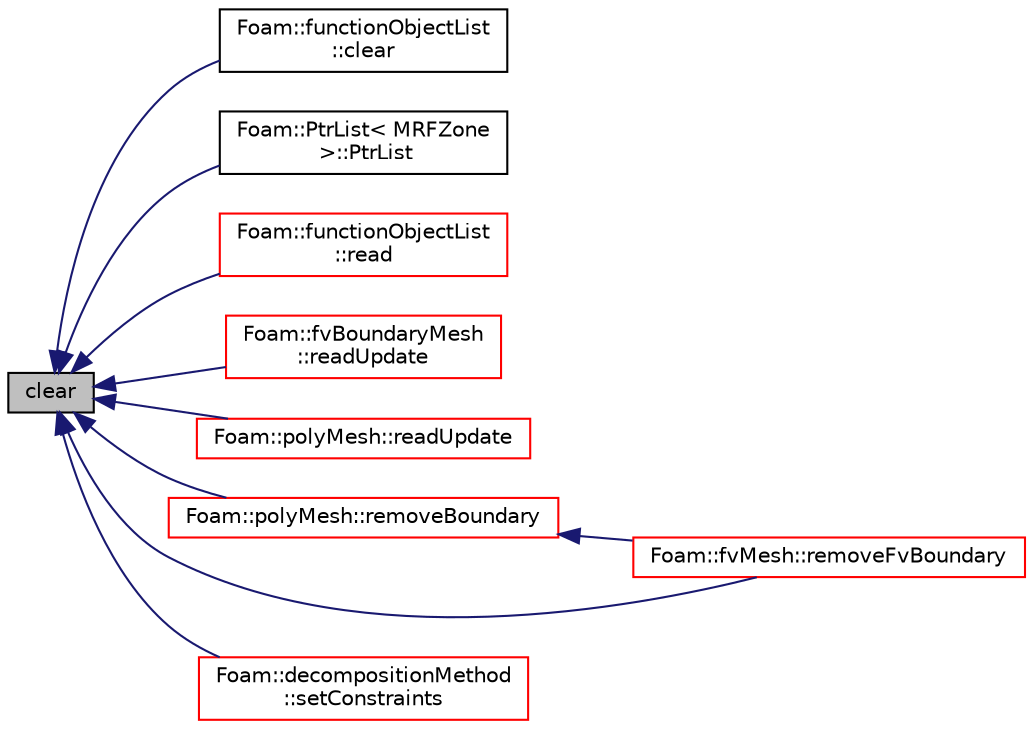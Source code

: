 digraph "clear"
{
  bgcolor="transparent";
  edge [fontname="Helvetica",fontsize="10",labelfontname="Helvetica",labelfontsize="10"];
  node [fontname="Helvetica",fontsize="10",shape=record];
  rankdir="LR";
  Node2090 [label="clear",height=0.2,width=0.4,color="black", fillcolor="grey75", style="filled", fontcolor="black"];
  Node2090 -> Node2091 [dir="back",color="midnightblue",fontsize="10",style="solid",fontname="Helvetica"];
  Node2091 [label="Foam::functionObjectList\l::clear",height=0.2,width=0.4,color="black",URL="$a27221.html#ac8bb3912a3ce86b15842e79d0b421204",tooltip="Clear the list of function objects. "];
  Node2090 -> Node2092 [dir="back",color="midnightblue",fontsize="10",style="solid",fontname="Helvetica"];
  Node2092 [label="Foam::PtrList\< MRFZone\l \>::PtrList",height=0.2,width=0.4,color="black",URL="$a27029.html#a89f98454bf6129a9b2e315c92894e4c1",tooltip="Construct from Istream using default Istream constructor class. "];
  Node2090 -> Node2093 [dir="back",color="midnightblue",fontsize="10",style="solid",fontname="Helvetica"];
  Node2093 [label="Foam::functionObjectList\l::read",height=0.2,width=0.4,color="red",URL="$a27221.html#af816873151ddb0126e98bb2f914d8ed5",tooltip="Read and set the function objects if their data have changed. "];
  Node2090 -> Node3981 [dir="back",color="midnightblue",fontsize="10",style="solid",fontname="Helvetica"];
  Node3981 [label="Foam::fvBoundaryMesh\l::readUpdate",height=0.2,width=0.4,color="red",URL="$a23589.html#a84e8ad6f4a3d405f63f3f869ba17f9d4",tooltip="Update boundary based on new polyBoundaryMesh. "];
  Node2090 -> Node3057 [dir="back",color="midnightblue",fontsize="10",style="solid",fontname="Helvetica"];
  Node3057 [label="Foam::polyMesh::readUpdate",height=0.2,width=0.4,color="red",URL="$a28565.html#a9d298b9dbcdbe96c85e7ea556233a8c2",tooltip="Update the mesh based on the mesh files saved in. "];
  Node2090 -> Node3982 [dir="back",color="midnightblue",fontsize="10",style="solid",fontname="Helvetica"];
  Node3982 [label="Foam::polyMesh::removeBoundary",height=0.2,width=0.4,color="red",URL="$a28565.html#acc2134c36adb97b988d5efc383a7f9f0",tooltip="Remove boundary patches. "];
  Node3982 -> Node3983 [dir="back",color="midnightblue",fontsize="10",style="solid",fontname="Helvetica"];
  Node3983 [label="Foam::fvMesh::removeFvBoundary",height=0.2,width=0.4,color="red",URL="$a23593.html#ac0182771afe06e7f2d7d52a627a0e16f",tooltip="Remove boundary patches. Warning: fvPatchFields hold ref to. "];
  Node2090 -> Node3983 [dir="back",color="midnightblue",fontsize="10",style="solid",fontname="Helvetica"];
  Node2090 -> Node3984 [dir="back",color="midnightblue",fontsize="10",style="solid",fontname="Helvetica"];
  Node3984 [label="Foam::decompositionMethod\l::setConstraints",height=0.2,width=0.4,color="red",URL="$a29949.html#a36608a91d1c00b41284eaf46b895387c",tooltip="Helper: extract constraints: "];
}
